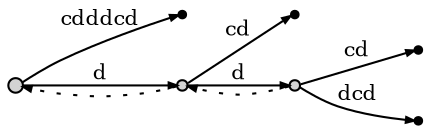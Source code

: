 digraph {
	rankdir = LR;
	edge [arrowsize=0.4,fontsize=10]
	node1 [label="",style=filled,fillcolor=lightgrey,shape=circle,width=.1,height=.1];
//------leaves------
	node2 [label="",shape=point]
	node7 [label="",shape=point]
	node5 [label="",shape=point]
	node3 [label="",shape=point]
//------internal nodes------
	node6 [label="",style=filled,fillcolor=lightgrey,shape=circle,width=.07,height=.07]
	node4 [label="",style=filled,fillcolor=lightgrey,shape=circle,width=.07,height=.07]
//------edges------
	node1 -> node2 [label="cdddcd",weight=3]
	node1 -> node6 [label="d",weight=3]
	node6 -> node7 [label="cd",weight=3]
	node6 -> node4 [label="d",weight=3]
	node4 -> node5 [label="cd",weight=3]
	node4 -> node3 [label="dcd",weight=3]
//------suffix links------
	node6 -> node1 [label="",weight=1,style=dotted]
	node4 -> node6 [label="",weight=1,style=dotted]
}
